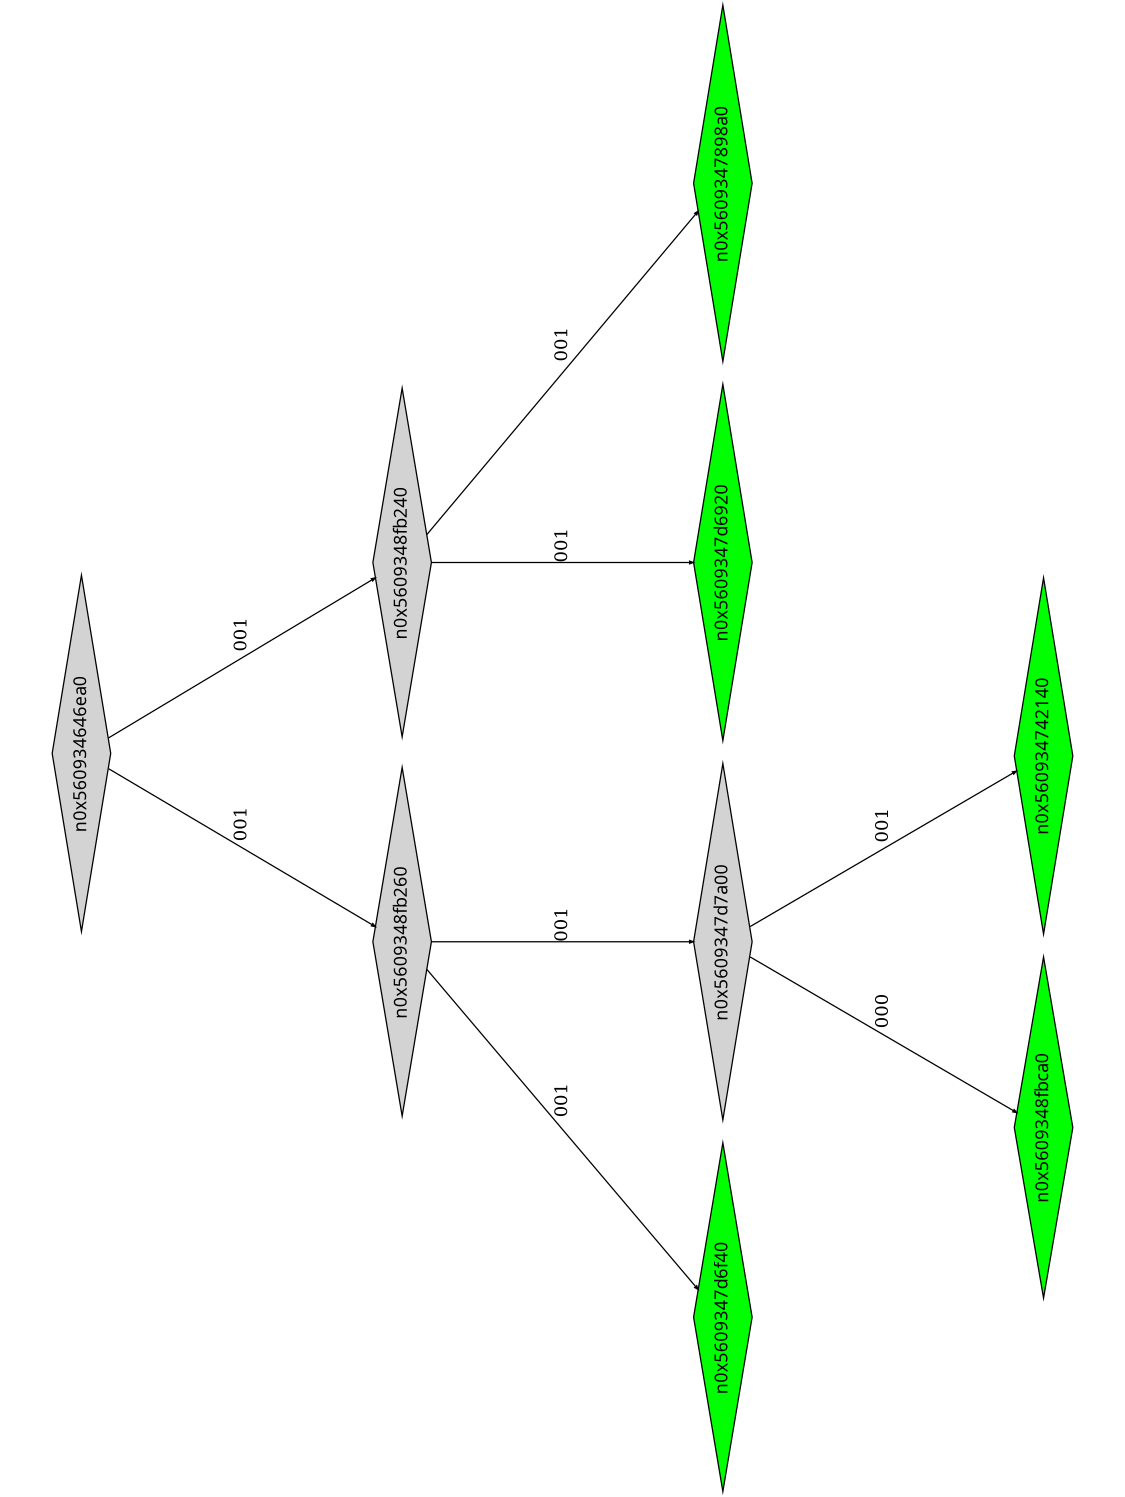 digraph G {
	size="10,7.5";
	ratio=fill;
	rotate=90;
	center = "true";
	node [style="filled",width=.1,height=.1,fontname="Terminus"]
	edge [arrowsize=.3]
	n0x560934646ea0 [shape=diamond];
	n0x560934646ea0 -> n0x5609348fb260 [label=001];
	n0x560934646ea0 -> n0x5609348fb240 [label=001];
	n0x5609348fb240 [shape=diamond];
	n0x5609348fb240 -> n0x5609347d6920 [label=001];
	n0x5609348fb240 -> n0x5609347898a0 [label=001];
	n0x5609347898a0 [shape=diamond,fillcolor=green];
	n0x5609347d6920 [shape=diamond,fillcolor=green];
	n0x5609348fb260 [shape=diamond];
	n0x5609348fb260 -> n0x5609347d6f40 [label=001];
	n0x5609348fb260 -> n0x5609347d7a00 [label=001];
	n0x5609347d7a00 [shape=diamond];
	n0x5609347d7a00 -> n0x5609348fbca0 [label=000];
	n0x5609347d7a00 -> n0x560934742140 [label=001];
	n0x560934742140 [shape=diamond,fillcolor=green];
	n0x5609348fbca0 [shape=diamond,fillcolor=green];
	n0x5609347d6f40 [shape=diamond,fillcolor=green];
}
